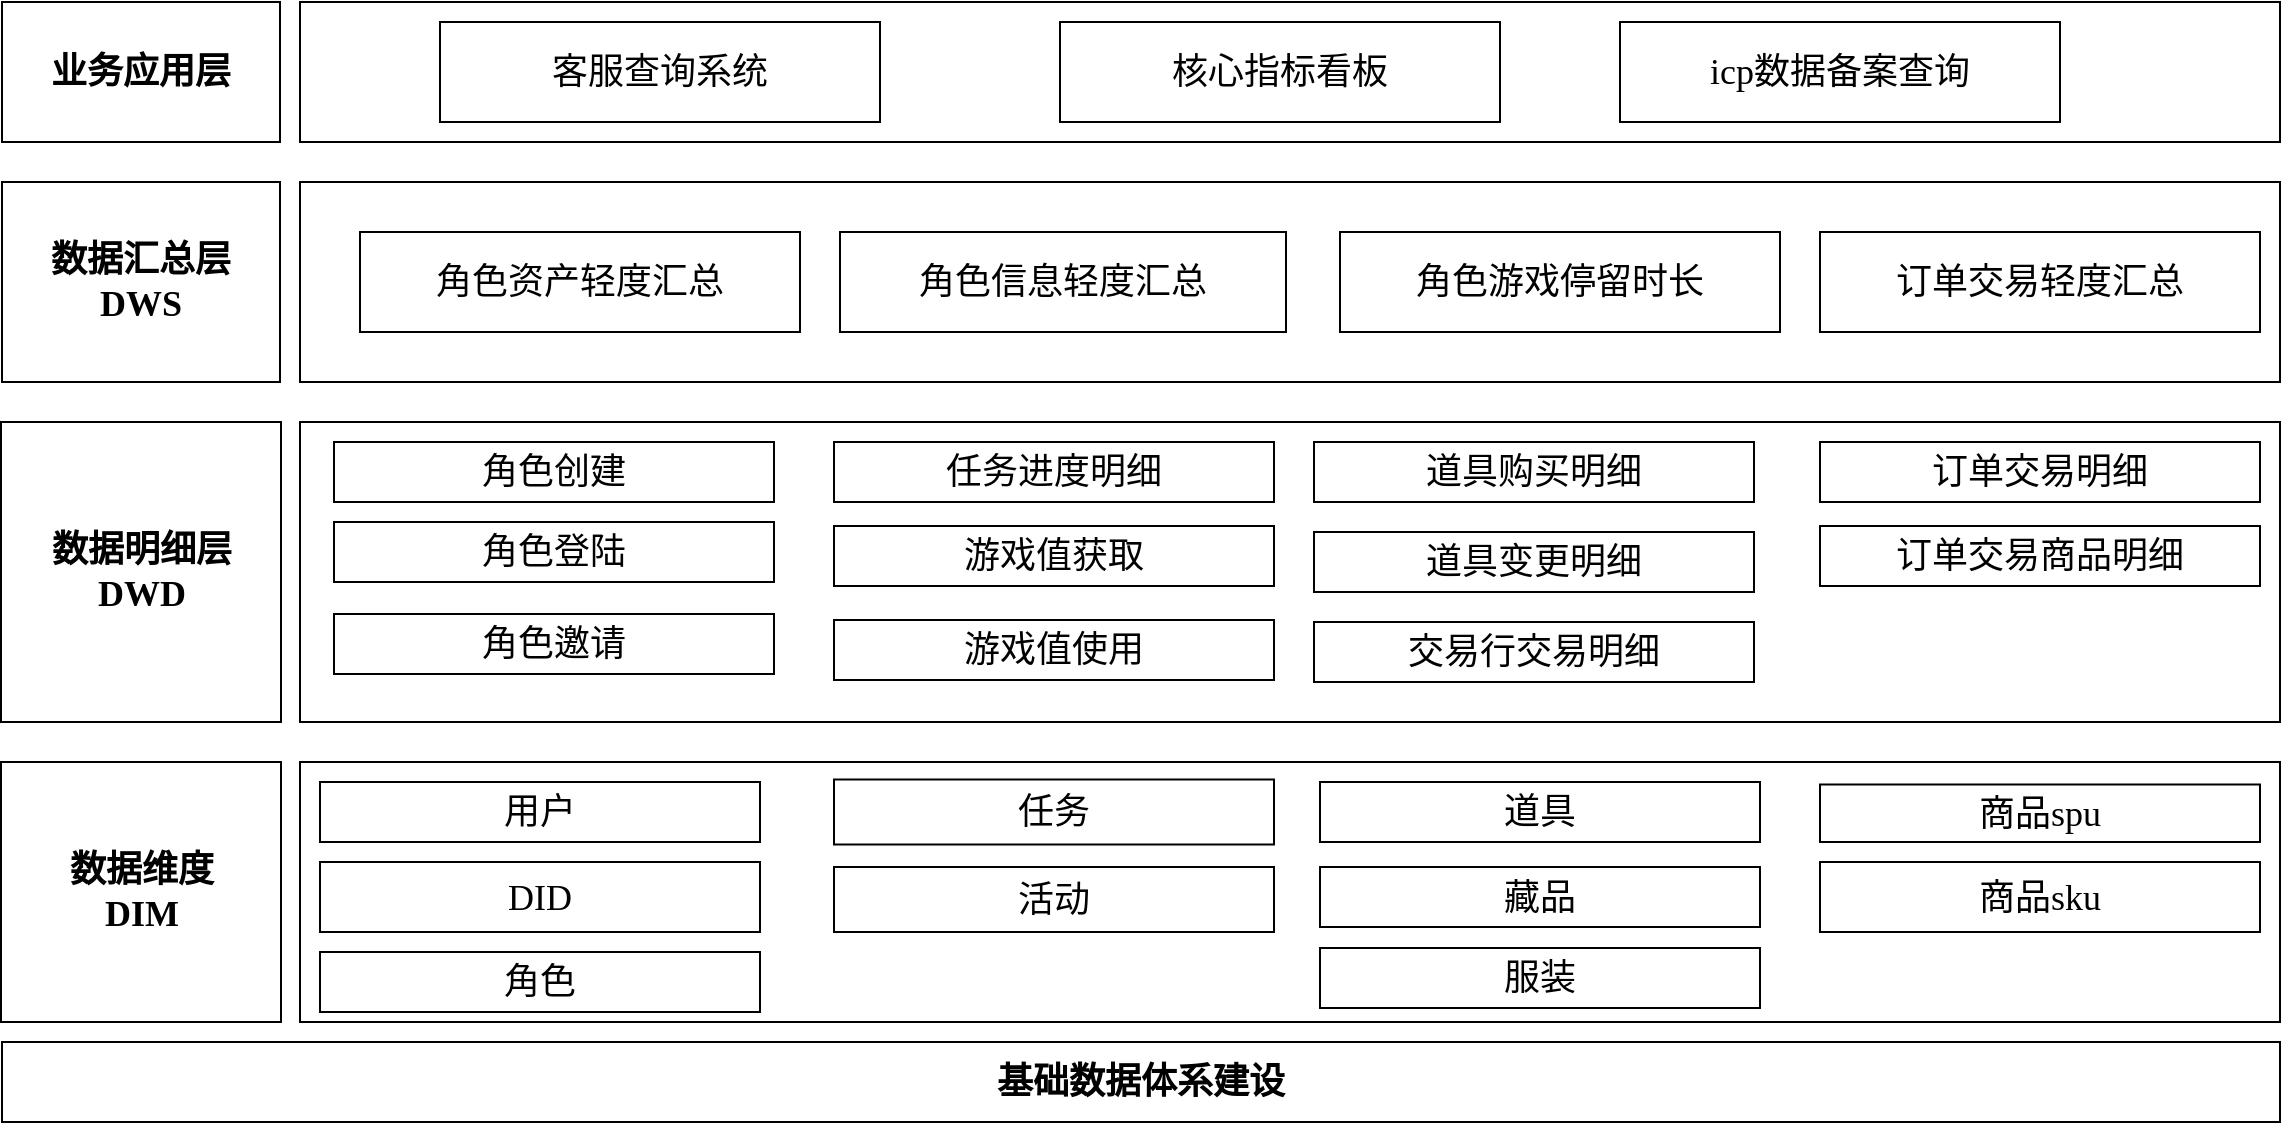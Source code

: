<mxfile version="21.0.6" type="github">
  <diagram name="第 1 页" id="w29HF2uwLt3AnNHaCn8E">
    <mxGraphModel dx="1624" dy="519" grid="1" gridSize="10" guides="1" tooltips="1" connect="1" arrows="1" fold="1" page="1" pageScale="1" pageWidth="827" pageHeight="1169" math="0" shadow="0">
      <root>
        <mxCell id="0" />
        <mxCell id="1" parent="0" />
        <mxCell id="HDzuA-LgXN-2LaE_DTJx-28" value="" style="rounded=0;whiteSpace=wrap;html=1;fontStyle=1;strokeColor=#000000;labelBackgroundColor=none;fillColor=none;fontSize=18;fontFamily=微软雅黑;" parent="1" vertex="1">
          <mxGeometry x="-160" y="700" width="990" height="130" as="geometry" />
        </mxCell>
        <mxCell id="2uHP1eRLvYw1iQmTf_2a-1" value="" style="rounded=0;whiteSpace=wrap;html=1;fontStyle=1;strokeColor=#000000;labelBackgroundColor=none;fillColor=none;fontSize=18;fontFamily=微软雅黑;" parent="1" vertex="1">
          <mxGeometry x="-160" y="410" width="990" height="100" as="geometry" />
        </mxCell>
        <mxCell id="2uHP1eRLvYw1iQmTf_2a-12" value="" style="group;fontStyle=1;fontSize=14;fontFamily=微软雅黑;" parent="1" connectable="0" vertex="1">
          <mxGeometry x="284" y="710" width="280" height="170" as="geometry" />
        </mxCell>
        <mxCell id="2uHP1eRLvYw1iQmTf_2a-44" value="数据明细层&lt;br&gt;DWD" style="rounded=0;whiteSpace=wrap;html=1;fontStyle=1;strokeColor=#000000;labelBackgroundColor=none;fillColor=none;fontSize=18;fontFamily=微软雅黑;" parent="1" vertex="1">
          <mxGeometry x="-309.5" y="530" width="140" height="150" as="geometry" />
        </mxCell>
        <mxCell id="2uHP1eRLvYw1iQmTf_2a-45" value="数据汇总层&lt;br&gt;DWS" style="rounded=0;whiteSpace=wrap;html=1;fontStyle=1;strokeColor=#000000;labelBackgroundColor=none;fillColor=none;fontSize=18;fontFamily=微软雅黑;" parent="1" vertex="1">
          <mxGeometry x="-309" y="410" width="139" height="100" as="geometry" />
        </mxCell>
        <mxCell id="2uHP1eRLvYw1iQmTf_2a-47" value="数据维度&lt;br&gt;DIM" style="rounded=0;whiteSpace=wrap;html=1;fontStyle=1;strokeColor=#000000;labelBackgroundColor=none;fillColor=none;fontSize=18;fontFamily=微软雅黑;" parent="1" vertex="1">
          <mxGeometry x="-309.5" y="700" width="140" height="130" as="geometry" />
        </mxCell>
        <mxCell id="2uHP1eRLvYw1iQmTf_2a-49" value="用户" style="rounded=0;whiteSpace=wrap;html=1;strokeColor=#000000;fontSize=18;fontStyle=0;fontFamily=微软雅黑;" parent="1" diagramCategory="general" diagramName="Rectangle" vertex="1">
          <mxGeometry x="-150" y="710" width="220" height="30" as="geometry" />
        </mxCell>
        <mxCell id="2uHP1eRLvYw1iQmTf_2a-56" value="任务" style="rounded=0;whiteSpace=wrap;html=1;strokeColor=#000000;fontSize=18;fontStyle=0;fontFamily=微软雅黑;" parent="1" diagramCategory="general" diagramName="Rectangle" vertex="1">
          <mxGeometry x="107" y="708.75" width="220" height="32.5" as="geometry" />
        </mxCell>
        <mxCell id="2uHP1eRLvYw1iQmTf_2a-57" value="道具" style="rounded=0;whiteSpace=wrap;html=1;strokeColor=#000000;fontSize=18;fontStyle=0;fontFamily=微软雅黑;" parent="1" diagramCategory="general" diagramName="Rectangle" vertex="1">
          <mxGeometry x="350" y="710" width="220" height="30" as="geometry" />
        </mxCell>
        <mxCell id="2uHP1eRLvYw1iQmTf_2a-58" value="角色" style="rounded=0;whiteSpace=wrap;html=1;strokeColor=#000000;fontSize=18;fontStyle=0;fontFamily=微软雅黑;" parent="1" diagramCategory="general" diagramName="Rectangle" vertex="1">
          <mxGeometry x="-150" y="795" width="220" height="30" as="geometry" />
        </mxCell>
        <mxCell id="2uHP1eRLvYw1iQmTf_2a-63" value="" style="rounded=0;whiteSpace=wrap;html=1;fontStyle=1;strokeColor=#000000;labelBackgroundColor=none;fillColor=none;fontSize=18;fontFamily=微软雅黑;" parent="1" vertex="1">
          <mxGeometry x="-160" y="530" width="990" height="150" as="geometry" />
        </mxCell>
        <mxCell id="2uHP1eRLvYw1iQmTf_2a-64" value="角色登陆" style="rounded=0;whiteSpace=wrap;html=1;strokeColor=#000000;fontSize=18;fontStyle=0;fontFamily=微软雅黑;" parent="1" diagramCategory="general" diagramName="Rectangle" vertex="1">
          <mxGeometry x="-143" y="580" width="220" height="30" as="geometry" />
        </mxCell>
        <mxCell id="2uHP1eRLvYw1iQmTf_2a-68" value="角色创建" style="rounded=0;whiteSpace=wrap;html=1;strokeColor=#000000;fontSize=18;fontStyle=0;fontFamily=微软雅黑;" parent="1" diagramCategory="general" diagramName="Rectangle" vertex="1">
          <mxGeometry x="-143" y="540" width="220" height="30" as="geometry" />
        </mxCell>
        <mxCell id="HDzuA-LgXN-2LaE_DTJx-2" value="&lt;b&gt;&lt;font style=&quot;font-size: 18px;&quot;&gt;基础数据体系建设&lt;/font&gt;&lt;/b&gt;" style="rounded=0;whiteSpace=wrap;html=1;fontSize=17;fontFamily=微软雅黑;" parent="1" vertex="1">
          <mxGeometry x="-309" y="840" width="1139" height="40" as="geometry" />
        </mxCell>
        <mxCell id="HDzuA-LgXN-2LaE_DTJx-5" value="DID" style="rounded=0;whiteSpace=wrap;html=1;strokeColor=#000000;fontSize=18;fontStyle=0;fontFamily=微软雅黑;" parent="1" diagramCategory="general" diagramName="Rectangle" vertex="1">
          <mxGeometry x="-150" y="750" width="220" height="35" as="geometry" />
        </mxCell>
        <mxCell id="HDzuA-LgXN-2LaE_DTJx-6" value="商品spu" style="rounded=0;whiteSpace=wrap;html=1;strokeColor=#000000;fontSize=18;fontStyle=0;fontFamily=微软雅黑;" parent="1" diagramCategory="general" diagramName="Rectangle" vertex="1">
          <mxGeometry x="600" y="711.25" width="220" height="28.75" as="geometry" />
        </mxCell>
        <mxCell id="HDzuA-LgXN-2LaE_DTJx-7" value="角色邀请" style="rounded=0;whiteSpace=wrap;html=1;strokeColor=#000000;fontSize=18;fontStyle=0;fontFamily=微软雅黑;" parent="1" diagramCategory="general" diagramName="Rectangle" vertex="1">
          <mxGeometry x="-143" y="626" width="220" height="30" as="geometry" />
        </mxCell>
        <mxCell id="HDzuA-LgXN-2LaE_DTJx-8" value="游戏值获取" style="rounded=0;whiteSpace=wrap;html=1;strokeColor=#000000;fontSize=18;fontStyle=0;fontFamily=微软雅黑;" parent="1" diagramCategory="general" diagramName="Rectangle" vertex="1">
          <mxGeometry x="107" y="582" width="220" height="30" as="geometry" />
        </mxCell>
        <mxCell id="HDzuA-LgXN-2LaE_DTJx-9" value="游戏值使用" style="rounded=0;whiteSpace=wrap;html=1;strokeColor=#000000;fontSize=18;fontStyle=0;fontFamily=微软雅黑;" parent="1" diagramCategory="general" diagramName="Rectangle" vertex="1">
          <mxGeometry x="107" y="629" width="220" height="30" as="geometry" />
        </mxCell>
        <mxCell id="HDzuA-LgXN-2LaE_DTJx-10" value="交易行交易明细" style="rounded=0;whiteSpace=wrap;html=1;strokeColor=#000000;fontSize=18;fontStyle=0;fontFamily=微软雅黑;" parent="1" diagramCategory="general" diagramName="Rectangle" vertex="1">
          <mxGeometry x="347" y="630" width="220" height="30" as="geometry" />
        </mxCell>
        <mxCell id="HDzuA-LgXN-2LaE_DTJx-11" value="任务进度明细" style="rounded=0;whiteSpace=wrap;html=1;strokeColor=#000000;fontSize=18;fontStyle=0;fontFamily=微软雅黑;" parent="1" diagramCategory="general" diagramName="Rectangle" vertex="1">
          <mxGeometry x="107" y="540" width="220" height="30" as="geometry" />
        </mxCell>
        <mxCell id="HDzuA-LgXN-2LaE_DTJx-12" value="道具变更明细" style="rounded=0;whiteSpace=wrap;html=1;strokeColor=#000000;fontSize=18;fontStyle=0;fontFamily=微软雅黑;" parent="1" diagramCategory="general" diagramName="Rectangle" vertex="1">
          <mxGeometry x="347" y="585" width="220" height="30" as="geometry" />
        </mxCell>
        <mxCell id="HDzuA-LgXN-2LaE_DTJx-13" value="道具购买明细" style="rounded=0;whiteSpace=wrap;html=1;strokeColor=#000000;fontSize=18;fontStyle=0;fontFamily=微软雅黑;" parent="1" diagramCategory="general" diagramName="Rectangle" vertex="1">
          <mxGeometry x="347" y="540" width="220" height="30" as="geometry" />
        </mxCell>
        <mxCell id="HDzuA-LgXN-2LaE_DTJx-14" value="订单交易明细" style="rounded=0;whiteSpace=wrap;html=1;strokeColor=#000000;fontSize=18;fontStyle=0;fontFamily=微软雅黑;" parent="1" diagramCategory="general" diagramName="Rectangle" vertex="1">
          <mxGeometry x="600" y="540" width="220" height="30" as="geometry" />
        </mxCell>
        <mxCell id="HDzuA-LgXN-2LaE_DTJx-15" value="角色资产轻度汇总" style="rounded=0;whiteSpace=wrap;html=1;strokeColor=#000000;fontSize=18;fontStyle=0;fontFamily=微软雅黑;" parent="1" diagramCategory="general" diagramName="Rectangle" vertex="1">
          <mxGeometry x="-130" y="435" width="220" height="50" as="geometry" />
        </mxCell>
        <mxCell id="HDzuA-LgXN-2LaE_DTJx-16" value="角色游戏停留时长" style="rounded=0;whiteSpace=wrap;html=1;strokeColor=#000000;fontSize=18;fontStyle=0;fontFamily=微软雅黑;" parent="1" diagramCategory="general" diagramName="Rectangle" vertex="1">
          <mxGeometry x="360" y="435" width="220" height="50" as="geometry" />
        </mxCell>
        <mxCell id="HDzuA-LgXN-2LaE_DTJx-18" value="业务应用层" style="rounded=0;whiteSpace=wrap;html=1;fontStyle=1;strokeColor=#000000;labelBackgroundColor=none;fillColor=none;fontSize=18;fontFamily=微软雅黑;" parent="1" vertex="1">
          <mxGeometry x="-309" y="320" width="139" height="70" as="geometry" />
        </mxCell>
        <mxCell id="HDzuA-LgXN-2LaE_DTJx-22" value="藏品" style="rounded=0;whiteSpace=wrap;html=1;strokeColor=#000000;fontSize=18;fontStyle=0;fontFamily=微软雅黑;" parent="1" diagramCategory="general" diagramName="Rectangle" vertex="1">
          <mxGeometry x="350" y="752.5" width="220" height="30" as="geometry" />
        </mxCell>
        <mxCell id="HDzuA-LgXN-2LaE_DTJx-23" value="商品sku" style="rounded=0;whiteSpace=wrap;html=1;strokeColor=#000000;fontSize=18;fontStyle=0;fontFamily=微软雅黑;" parent="1" diagramCategory="general" diagramName="Rectangle" vertex="1">
          <mxGeometry x="600" y="750" width="220" height="35" as="geometry" />
        </mxCell>
        <mxCell id="HDzuA-LgXN-2LaE_DTJx-24" value="订单交易商品明细" style="rounded=0;whiteSpace=wrap;html=1;strokeColor=#000000;fontSize=18;fontStyle=0;fontFamily=微软雅黑;" parent="1" diagramCategory="general" diagramName="Rectangle" vertex="1">
          <mxGeometry x="600" y="582" width="220" height="30" as="geometry" />
        </mxCell>
        <mxCell id="HDzuA-LgXN-2LaE_DTJx-26" value="服装" style="rounded=0;whiteSpace=wrap;html=1;strokeColor=#000000;fontSize=18;fontStyle=0;fontFamily=微软雅黑;" parent="1" diagramCategory="general" diagramName="Rectangle" vertex="1">
          <mxGeometry x="350" y="793" width="220" height="30" as="geometry" />
        </mxCell>
        <mxCell id="HDzuA-LgXN-2LaE_DTJx-27" value="活动" style="rounded=0;whiteSpace=wrap;html=1;strokeColor=#000000;fontSize=18;fontStyle=0;fontFamily=微软雅黑;" parent="1" diagramCategory="general" diagramName="Rectangle" vertex="1">
          <mxGeometry x="107" y="752.5" width="220" height="32.5" as="geometry" />
        </mxCell>
        <mxCell id="HDzuA-LgXN-2LaE_DTJx-30" value="角色信息轻度汇总" style="rounded=0;whiteSpace=wrap;html=1;strokeColor=#000000;fontSize=18;fontStyle=0;fontFamily=微软雅黑;" parent="1" diagramCategory="general" diagramName="Rectangle" vertex="1">
          <mxGeometry x="110" y="435" width="223" height="50" as="geometry" />
        </mxCell>
        <mxCell id="HDzuA-LgXN-2LaE_DTJx-32" value="订单交易轻度汇总" style="rounded=0;whiteSpace=wrap;html=1;strokeColor=#000000;fontSize=18;fontStyle=0;fontFamily=微软雅黑;" parent="1" diagramCategory="general" diagramName="Rectangle" vertex="1">
          <mxGeometry x="600" y="435" width="220" height="50" as="geometry" />
        </mxCell>
        <mxCell id="HDzuA-LgXN-2LaE_DTJx-34" value="客服查询系统" style="rounded=0;whiteSpace=wrap;html=1;strokeColor=#000000;fontSize=18;fontStyle=0;fontFamily=微软雅黑;" parent="1" diagramCategory="general" diagramName="Rectangle" vertex="1">
          <mxGeometry x="-90" y="330" width="220" height="50" as="geometry" />
        </mxCell>
        <mxCell id="HDzuA-LgXN-2LaE_DTJx-35" value="核心指标看板" style="rounded=0;whiteSpace=wrap;html=1;strokeColor=#000000;fontSize=18;fontStyle=0;fontFamily=微软雅黑;" parent="1" diagramCategory="general" diagramName="Rectangle" vertex="1">
          <mxGeometry x="220" y="330" width="220" height="50" as="geometry" />
        </mxCell>
        <mxCell id="HDzuA-LgXN-2LaE_DTJx-38" value="icp数据备案查询" style="rounded=0;whiteSpace=wrap;html=1;strokeColor=#000000;fontSize=18;fontStyle=0;fontFamily=微软雅黑;" parent="1" diagramCategory="general" diagramName="Rectangle" vertex="1">
          <mxGeometry x="500" y="330" width="220" height="50" as="geometry" />
        </mxCell>
        <mxCell id="HDzuA-LgXN-2LaE_DTJx-39" value="" style="rounded=0;whiteSpace=wrap;html=1;fontStyle=1;strokeColor=#000000;labelBackgroundColor=none;fillColor=none;fontSize=18;fontFamily=微软雅黑;" parent="1" vertex="1">
          <mxGeometry x="-160" y="320" width="990" height="70" as="geometry" />
        </mxCell>
      </root>
    </mxGraphModel>
  </diagram>
</mxfile>
